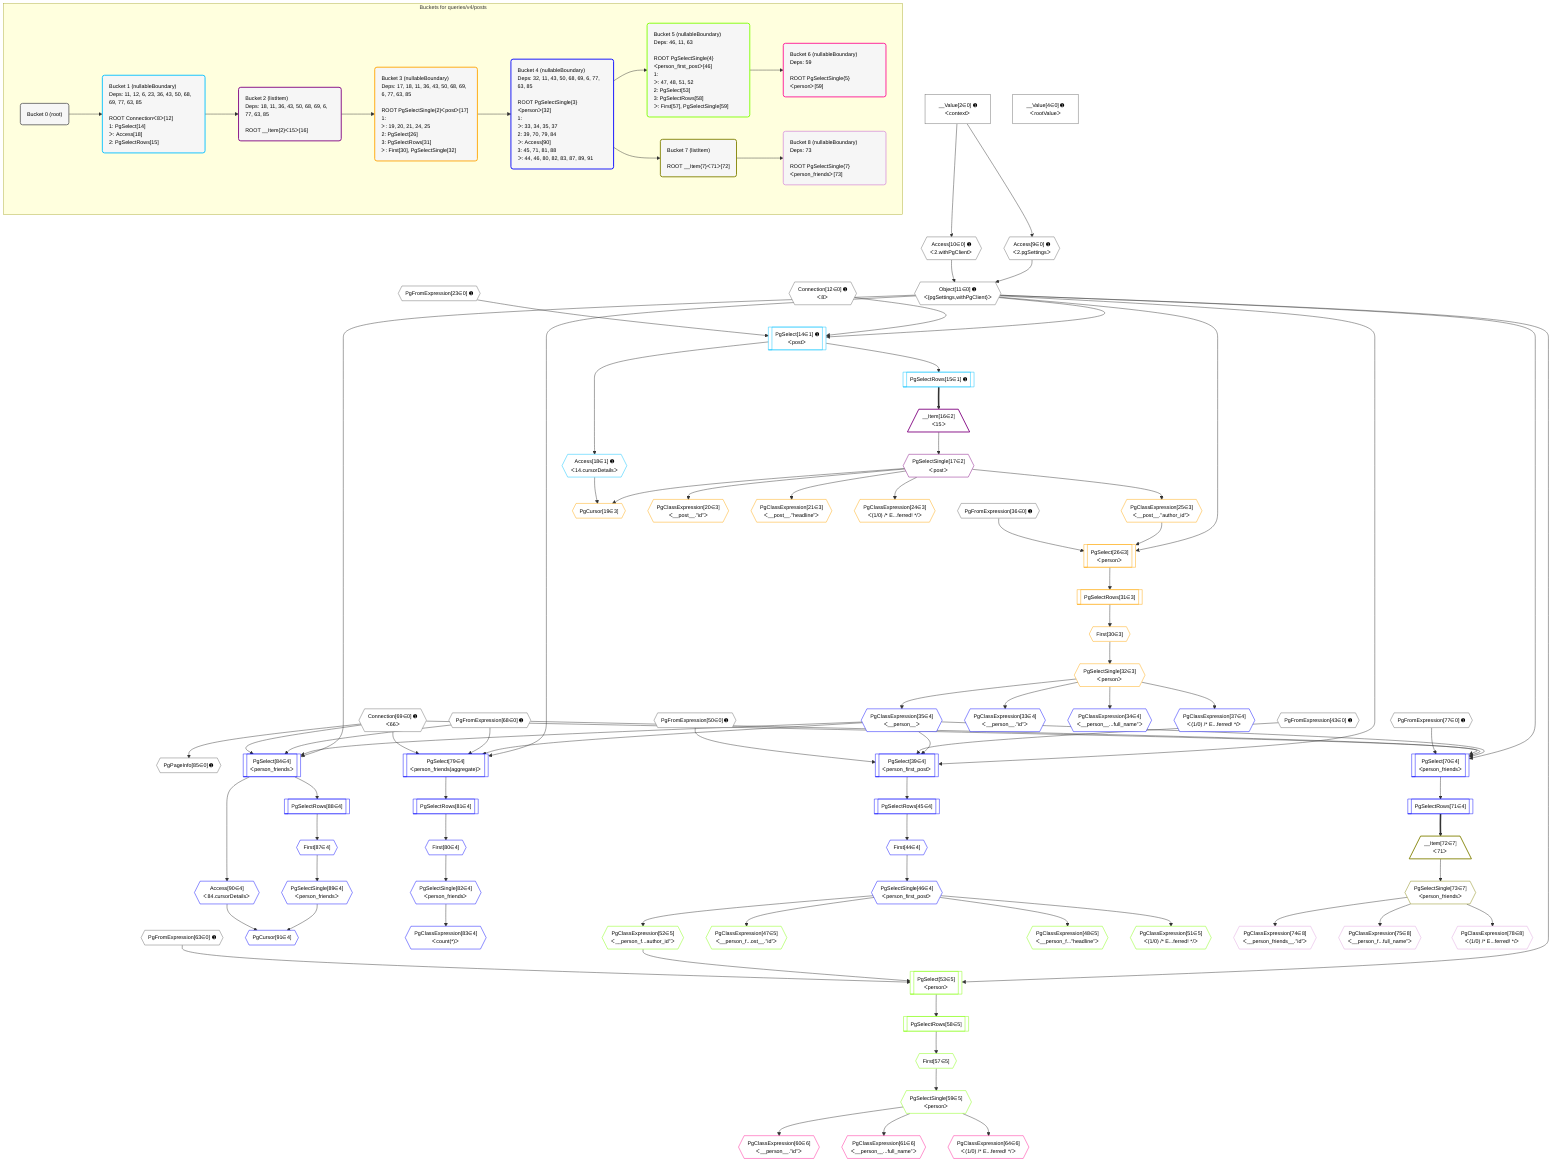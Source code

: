 %%{init: {'themeVariables': { 'fontSize': '12px'}}}%%
graph TD
    classDef path fill:#eee,stroke:#000,color:#000
    classDef plan fill:#fff,stroke-width:1px,color:#000
    classDef itemplan fill:#fff,stroke-width:2px,color:#000
    classDef unbatchedplan fill:#dff,stroke-width:1px,color:#000
    classDef sideeffectplan fill:#fcc,stroke-width:2px,color:#000
    classDef bucket fill:#f6f6f6,color:#000,stroke-width:2px,text-align:left


    %% plan dependencies
    Connection12{{"Connection[12∈0] ➊<br />ᐸ8ᐳ"}}:::plan
    Connection69{{"Connection[69∈0] ➊<br />ᐸ66ᐳ"}}:::plan
    Object11{{"Object[11∈0] ➊<br />ᐸ{pgSettings,withPgClient}ᐳ"}}:::plan
    Access9{{"Access[9∈0] ➊<br />ᐸ2.pgSettingsᐳ"}}:::plan
    Access10{{"Access[10∈0] ➊<br />ᐸ2.withPgClientᐳ"}}:::plan
    Access9 & Access10 --> Object11
    __Value2["__Value[2∈0] ➊<br />ᐸcontextᐳ"]:::plan
    __Value2 --> Access9
    __Value2 --> Access10
    PgFromExpression23{{"PgFromExpression[23∈0] ➊"}}:::plan
    PgFromExpression50{{"PgFromExpression[50∈0] ➊"}}:::plan
    PgPageInfo85{{"PgPageInfo[85∈0] ➊"}}:::plan
    Connection69 --> PgPageInfo85
    __Value4["__Value[4∈0] ➊<br />ᐸrootValueᐳ"]:::plan
    PgFromExpression36{{"PgFromExpression[36∈0] ➊"}}:::plan
    PgFromExpression43{{"PgFromExpression[43∈0] ➊"}}:::plan
    PgFromExpression63{{"PgFromExpression[63∈0] ➊"}}:::plan
    PgFromExpression68{{"PgFromExpression[68∈0] ➊"}}:::plan
    PgFromExpression77{{"PgFromExpression[77∈0] ➊"}}:::plan
    PgSelect14[["PgSelect[14∈1] ➊<br />ᐸpostᐳ"]]:::plan
    Object11 & Connection12 & PgFromExpression23 --> PgSelect14
    PgSelectRows15[["PgSelectRows[15∈1] ➊"]]:::plan
    PgSelect14 --> PgSelectRows15
    Access18{{"Access[18∈1] ➊<br />ᐸ14.cursorDetailsᐳ"}}:::plan
    PgSelect14 --> Access18
    __Item16[/"__Item[16∈2]<br />ᐸ15ᐳ"\]:::itemplan
    PgSelectRows15 ==> __Item16
    PgSelectSingle17{{"PgSelectSingle[17∈2]<br />ᐸpostᐳ"}}:::plan
    __Item16 --> PgSelectSingle17
    PgSelect26[["PgSelect[26∈3]<br />ᐸpersonᐳ"]]:::plan
    PgClassExpression25{{"PgClassExpression[25∈3]<br />ᐸ__post__.”author_id”ᐳ"}}:::plan
    Object11 & PgClassExpression25 & PgFromExpression36 --> PgSelect26
    PgCursor19{{"PgCursor[19∈3]"}}:::plan
    PgSelectSingle17 & Access18 --> PgCursor19
    PgClassExpression20{{"PgClassExpression[20∈3]<br />ᐸ__post__.”id”ᐳ"}}:::plan
    PgSelectSingle17 --> PgClassExpression20
    PgClassExpression21{{"PgClassExpression[21∈3]<br />ᐸ__post__.”headline”ᐳ"}}:::plan
    PgSelectSingle17 --> PgClassExpression21
    PgClassExpression24{{"PgClassExpression[24∈3]<br />ᐸ(1/0) /* E...ferred! */ᐳ"}}:::plan
    PgSelectSingle17 --> PgClassExpression24
    PgSelectSingle17 --> PgClassExpression25
    First30{{"First[30∈3]"}}:::plan
    PgSelectRows31[["PgSelectRows[31∈3]"]]:::plan
    PgSelectRows31 --> First30
    PgSelect26 --> PgSelectRows31
    PgSelectSingle32{{"PgSelectSingle[32∈3]<br />ᐸpersonᐳ"}}:::plan
    First30 --> PgSelectSingle32
    PgSelect70[["PgSelect[70∈4]<br />ᐸperson_friendsᐳ"]]:::plan
    PgClassExpression35{{"PgClassExpression[35∈4]<br />ᐸ__person__ᐳ"}}:::plan
    Object11 & PgClassExpression35 & PgFromExpression68 & Connection69 & PgFromExpression77 --> PgSelect70
    PgSelect84[["PgSelect[84∈4]<br />ᐸperson_friendsᐳ"]]:::plan
    Object11 & PgClassExpression35 & PgFromExpression68 & Connection69 --> PgSelect84
    PgSelect39[["PgSelect[39∈4]<br />ᐸperson_first_postᐳ"]]:::plan
    Object11 & PgClassExpression35 & PgFromExpression43 & PgFromExpression50 --> PgSelect39
    PgSelect79[["PgSelect[79∈4]<br />ᐸperson_friends(aggregate)ᐳ"]]:::plan
    Object11 & PgClassExpression35 & PgFromExpression68 & Connection69 --> PgSelect79
    PgCursor91{{"PgCursor[91∈4]"}}:::plan
    PgSelectSingle89{{"PgSelectSingle[89∈4]<br />ᐸperson_friendsᐳ"}}:::plan
    Access90{{"Access[90∈4]<br />ᐸ84.cursorDetailsᐳ"}}:::plan
    PgSelectSingle89 & Access90 --> PgCursor91
    PgClassExpression33{{"PgClassExpression[33∈4]<br />ᐸ__person__.”id”ᐳ"}}:::plan
    PgSelectSingle32 --> PgClassExpression33
    PgClassExpression34{{"PgClassExpression[34∈4]<br />ᐸ__person__...full_name”ᐳ"}}:::plan
    PgSelectSingle32 --> PgClassExpression34
    PgSelectSingle32 --> PgClassExpression35
    PgClassExpression37{{"PgClassExpression[37∈4]<br />ᐸ(1/0) /* E...ferred! */ᐳ"}}:::plan
    PgSelectSingle32 --> PgClassExpression37
    First44{{"First[44∈4]"}}:::plan
    PgSelectRows45[["PgSelectRows[45∈4]"]]:::plan
    PgSelectRows45 --> First44
    PgSelect39 --> PgSelectRows45
    PgSelectSingle46{{"PgSelectSingle[46∈4]<br />ᐸperson_first_postᐳ"}}:::plan
    First44 --> PgSelectSingle46
    PgSelectRows71[["PgSelectRows[71∈4]"]]:::plan
    PgSelect70 --> PgSelectRows71
    First80{{"First[80∈4]"}}:::plan
    PgSelectRows81[["PgSelectRows[81∈4]"]]:::plan
    PgSelectRows81 --> First80
    PgSelect79 --> PgSelectRows81
    PgSelectSingle82{{"PgSelectSingle[82∈4]<br />ᐸperson_friendsᐳ"}}:::plan
    First80 --> PgSelectSingle82
    PgClassExpression83{{"PgClassExpression[83∈4]<br />ᐸcount(*)ᐳ"}}:::plan
    PgSelectSingle82 --> PgClassExpression83
    First87{{"First[87∈4]"}}:::plan
    PgSelectRows88[["PgSelectRows[88∈4]"]]:::plan
    PgSelectRows88 --> First87
    PgSelect84 --> PgSelectRows88
    First87 --> PgSelectSingle89
    PgSelect84 --> Access90
    PgSelect53[["PgSelect[53∈5]<br />ᐸpersonᐳ"]]:::plan
    PgClassExpression52{{"PgClassExpression[52∈5]<br />ᐸ__person_f...author_id”ᐳ"}}:::plan
    Object11 & PgClassExpression52 & PgFromExpression63 --> PgSelect53
    PgClassExpression47{{"PgClassExpression[47∈5]<br />ᐸ__person_f...ost__.”id”ᐳ"}}:::plan
    PgSelectSingle46 --> PgClassExpression47
    PgClassExpression48{{"PgClassExpression[48∈5]<br />ᐸ__person_f...”headline”ᐳ"}}:::plan
    PgSelectSingle46 --> PgClassExpression48
    PgClassExpression51{{"PgClassExpression[51∈5]<br />ᐸ(1/0) /* E...ferred! */ᐳ"}}:::plan
    PgSelectSingle46 --> PgClassExpression51
    PgSelectSingle46 --> PgClassExpression52
    First57{{"First[57∈5]"}}:::plan
    PgSelectRows58[["PgSelectRows[58∈5]"]]:::plan
    PgSelectRows58 --> First57
    PgSelect53 --> PgSelectRows58
    PgSelectSingle59{{"PgSelectSingle[59∈5]<br />ᐸpersonᐳ"}}:::plan
    First57 --> PgSelectSingle59
    PgClassExpression60{{"PgClassExpression[60∈6]<br />ᐸ__person__.”id”ᐳ"}}:::plan
    PgSelectSingle59 --> PgClassExpression60
    PgClassExpression61{{"PgClassExpression[61∈6]<br />ᐸ__person__...full_name”ᐳ"}}:::plan
    PgSelectSingle59 --> PgClassExpression61
    PgClassExpression64{{"PgClassExpression[64∈6]<br />ᐸ(1/0) /* E...ferred! */ᐳ"}}:::plan
    PgSelectSingle59 --> PgClassExpression64
    __Item72[/"__Item[72∈7]<br />ᐸ71ᐳ"\]:::itemplan
    PgSelectRows71 ==> __Item72
    PgSelectSingle73{{"PgSelectSingle[73∈7]<br />ᐸperson_friendsᐳ"}}:::plan
    __Item72 --> PgSelectSingle73
    PgClassExpression74{{"PgClassExpression[74∈8]<br />ᐸ__person_friends__.”id”ᐳ"}}:::plan
    PgSelectSingle73 --> PgClassExpression74
    PgClassExpression75{{"PgClassExpression[75∈8]<br />ᐸ__person_f...full_name”ᐳ"}}:::plan
    PgSelectSingle73 --> PgClassExpression75
    PgClassExpression78{{"PgClassExpression[78∈8]<br />ᐸ(1/0) /* E...ferred! */ᐳ"}}:::plan
    PgSelectSingle73 --> PgClassExpression78

    %% define steps

    subgraph "Buckets for queries/v4/posts"
    Bucket0("Bucket 0 (root)"):::bucket
    classDef bucket0 stroke:#696969
    class Bucket0,__Value2,__Value4,Access9,Access10,Object11,Connection12,PgFromExpression23,PgFromExpression36,PgFromExpression43,PgFromExpression50,PgFromExpression63,PgFromExpression68,Connection69,PgFromExpression77,PgPageInfo85 bucket0
    Bucket1("Bucket 1 (nullableBoundary)<br />Deps: 11, 12, 6, 23, 36, 43, 50, 68, 69, 77, 63, 85<br /><br />ROOT Connectionᐸ8ᐳ[12]<br />1: PgSelect[14]<br />ᐳ: Access[18]<br />2: PgSelectRows[15]"):::bucket
    classDef bucket1 stroke:#00bfff
    class Bucket1,PgSelect14,PgSelectRows15,Access18 bucket1
    Bucket2("Bucket 2 (listItem)<br />Deps: 18, 11, 36, 43, 50, 68, 69, 6, 77, 63, 85<br /><br />ROOT __Item{2}ᐸ15ᐳ[16]"):::bucket
    classDef bucket2 stroke:#7f007f
    class Bucket2,__Item16,PgSelectSingle17 bucket2
    Bucket3("Bucket 3 (nullableBoundary)<br />Deps: 17, 18, 11, 36, 43, 50, 68, 69, 6, 77, 63, 85<br /><br />ROOT PgSelectSingle{2}ᐸpostᐳ[17]<br />1: <br />ᐳ: 19, 20, 21, 24, 25<br />2: PgSelect[26]<br />3: PgSelectRows[31]<br />ᐳ: First[30], PgSelectSingle[32]"):::bucket
    classDef bucket3 stroke:#ffa500
    class Bucket3,PgCursor19,PgClassExpression20,PgClassExpression21,PgClassExpression24,PgClassExpression25,PgSelect26,First30,PgSelectRows31,PgSelectSingle32 bucket3
    Bucket4("Bucket 4 (nullableBoundary)<br />Deps: 32, 11, 43, 50, 68, 69, 6, 77, 63, 85<br /><br />ROOT PgSelectSingle{3}ᐸpersonᐳ[32]<br />1: <br />ᐳ: 33, 34, 35, 37<br />2: 39, 70, 79, 84<br />ᐳ: Access[90]<br />3: 45, 71, 81, 88<br />ᐳ: 44, 46, 80, 82, 83, 87, 89, 91"):::bucket
    classDef bucket4 stroke:#0000ff
    class Bucket4,PgClassExpression33,PgClassExpression34,PgClassExpression35,PgClassExpression37,PgSelect39,First44,PgSelectRows45,PgSelectSingle46,PgSelect70,PgSelectRows71,PgSelect79,First80,PgSelectRows81,PgSelectSingle82,PgClassExpression83,PgSelect84,First87,PgSelectRows88,PgSelectSingle89,Access90,PgCursor91 bucket4
    Bucket5("Bucket 5 (nullableBoundary)<br />Deps: 46, 11, 63<br /><br />ROOT PgSelectSingle{4}ᐸperson_first_postᐳ[46]<br />1: <br />ᐳ: 47, 48, 51, 52<br />2: PgSelect[53]<br />3: PgSelectRows[58]<br />ᐳ: First[57], PgSelectSingle[59]"):::bucket
    classDef bucket5 stroke:#7fff00
    class Bucket5,PgClassExpression47,PgClassExpression48,PgClassExpression51,PgClassExpression52,PgSelect53,First57,PgSelectRows58,PgSelectSingle59 bucket5
    Bucket6("Bucket 6 (nullableBoundary)<br />Deps: 59<br /><br />ROOT PgSelectSingle{5}ᐸpersonᐳ[59]"):::bucket
    classDef bucket6 stroke:#ff1493
    class Bucket6,PgClassExpression60,PgClassExpression61,PgClassExpression64 bucket6
    Bucket7("Bucket 7 (listItem)<br /><br />ROOT __Item{7}ᐸ71ᐳ[72]"):::bucket
    classDef bucket7 stroke:#808000
    class Bucket7,__Item72,PgSelectSingle73 bucket7
    Bucket8("Bucket 8 (nullableBoundary)<br />Deps: 73<br /><br />ROOT PgSelectSingle{7}ᐸperson_friendsᐳ[73]"):::bucket
    classDef bucket8 stroke:#dda0dd
    class Bucket8,PgClassExpression74,PgClassExpression75,PgClassExpression78 bucket8
    Bucket0 --> Bucket1
    Bucket1 --> Bucket2
    Bucket2 --> Bucket3
    Bucket3 --> Bucket4
    Bucket4 --> Bucket5 & Bucket7
    Bucket5 --> Bucket6
    Bucket7 --> Bucket8
    end